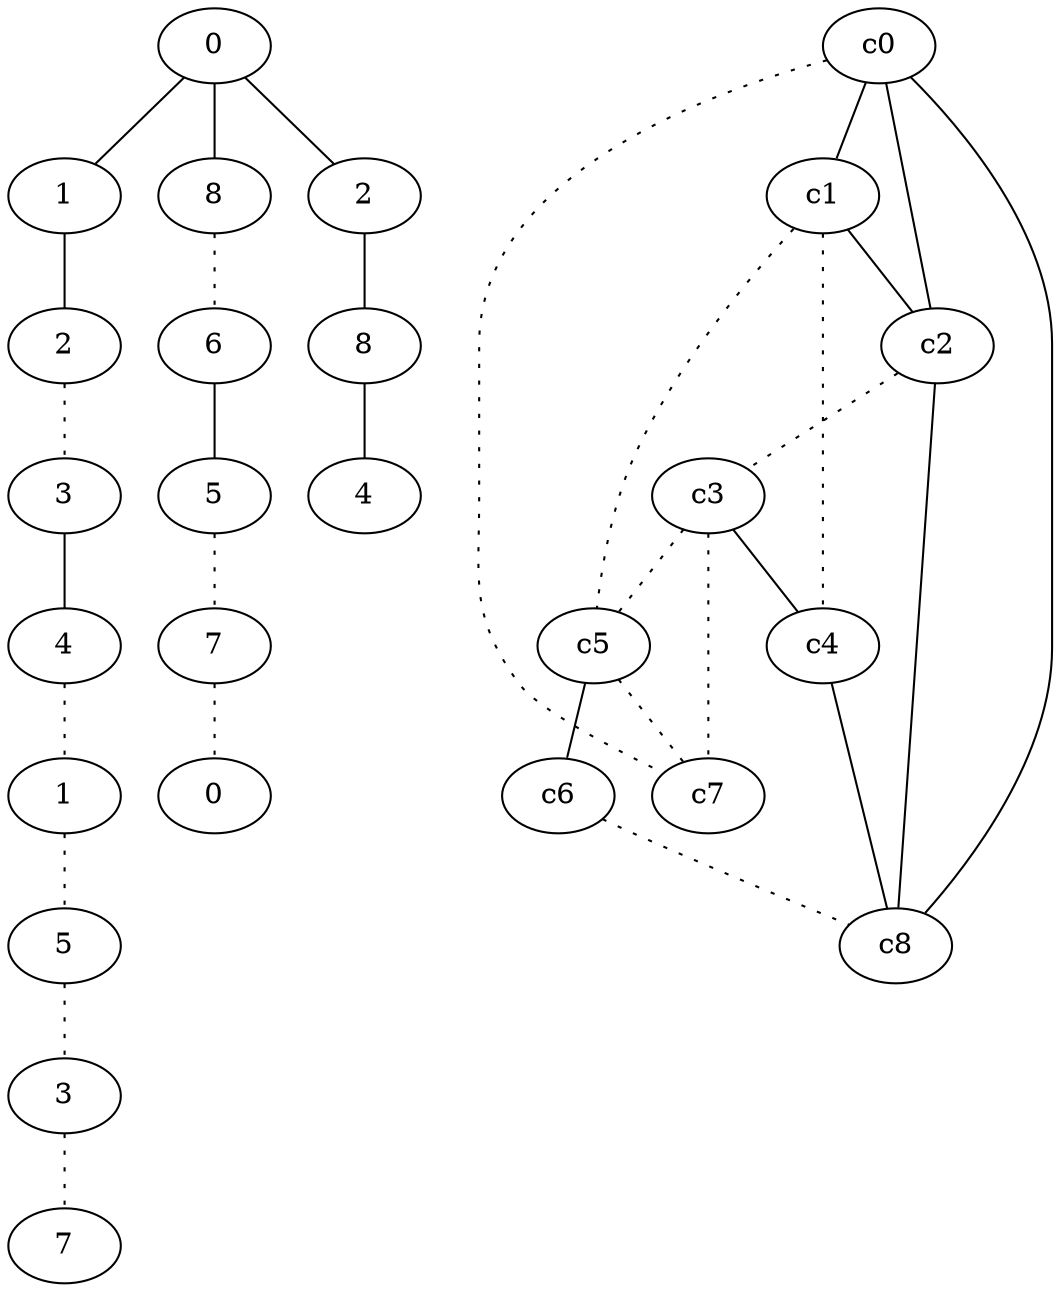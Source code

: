 graph {
a0[label=0];
a1[label=1];
a2[label=2];
a3[label=3];
a4[label=4];
a5[label=1];
a6[label=5];
a7[label=3];
a8[label=7];
a9[label=8];
a10[label=6];
a11[label=5];
a12[label=7];
a13[label=0];
a14[label=2];
a15[label=8];
a16[label=4];
a0 -- a1;
a0 -- a9;
a0 -- a14;
a1 -- a2;
a2 -- a3 [style=dotted];
a3 -- a4;
a4 -- a5 [style=dotted];
a5 -- a6 [style=dotted];
a6 -- a7 [style=dotted];
a7 -- a8 [style=dotted];
a9 -- a10 [style=dotted];
a10 -- a11;
a11 -- a12 [style=dotted];
a12 -- a13 [style=dotted];
a14 -- a15;
a15 -- a16;
c0 -- c1;
c0 -- c2;
c0 -- c7 [style=dotted];
c0 -- c8;
c1 -- c2;
c1 -- c4 [style=dotted];
c1 -- c5 [style=dotted];
c2 -- c3 [style=dotted];
c2 -- c8;
c3 -- c4;
c3 -- c5 [style=dotted];
c3 -- c7 [style=dotted];
c4 -- c8;
c5 -- c6;
c5 -- c7 [style=dotted];
c6 -- c8 [style=dotted];
}
